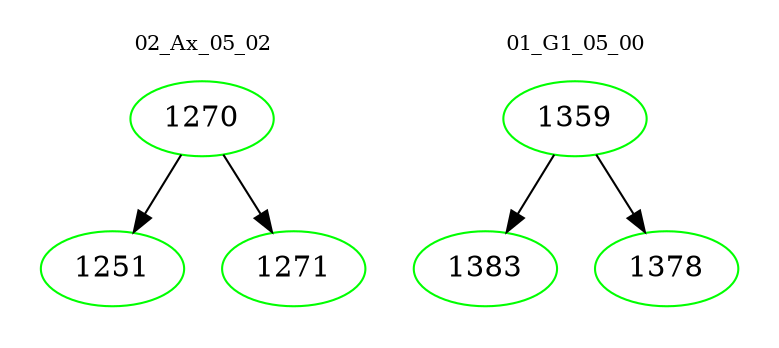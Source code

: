 digraph{
subgraph cluster_0 {
color = white
label = "02_Ax_05_02";
fontsize=10;
T0_1270 [label="1270", color="green"]
T0_1270 -> T0_1251 [color="black"]
T0_1251 [label="1251", color="green"]
T0_1270 -> T0_1271 [color="black"]
T0_1271 [label="1271", color="green"]
}
subgraph cluster_1 {
color = white
label = "01_G1_05_00";
fontsize=10;
T1_1359 [label="1359", color="green"]
T1_1359 -> T1_1383 [color="black"]
T1_1383 [label="1383", color="green"]
T1_1359 -> T1_1378 [color="black"]
T1_1378 [label="1378", color="green"]
}
}
